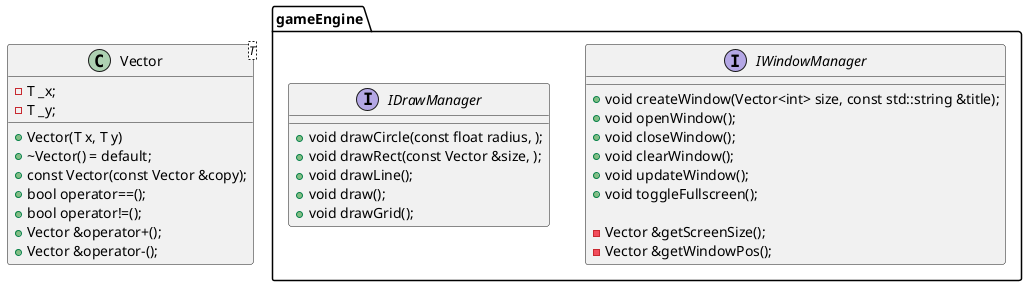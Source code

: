 @startuml

class Vector<T> {
    +Vector(T x, T y)
    +~Vector() = default;
    +const Vector(const Vector &copy);
    +bool operator==();
    +bool operator!=();
    +Vector &operator+();
    +Vector &operator-();

    -T _x;
    -T _y;
}

namespace gameEngine {



interface IWindowManager
{
    +void createWindow(Vector<int> size, const std::string &title);
    +void openWindow();
    +void closeWindow();
    +void clearWindow();
    +void updateWindow();
    +void toggleFullscreen();

    -Vector &getScreenSize();
    -Vector &getWindowPos();
}

interface IDrawManager
{
    +void drawCircle(const float radius, );
    +void drawRect(const Vector &size, );
    +void drawLine();
    +void draw();
    +void drawGrid();
}


}

@enduml